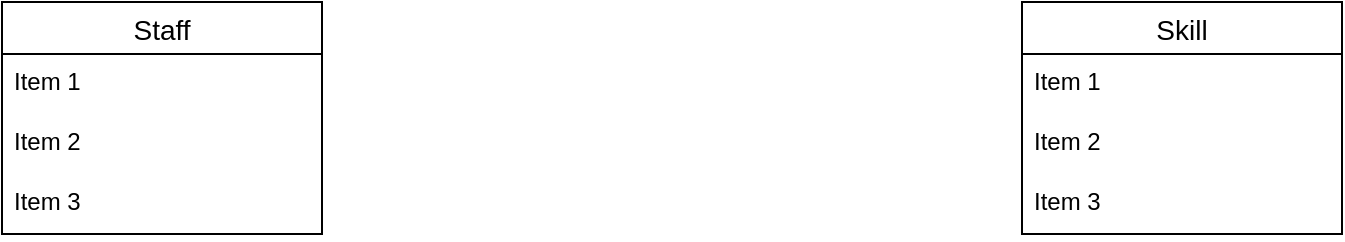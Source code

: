<mxfile version="15.5.2" type="github">
  <diagram id="wT42100JXHaFi7N-X2TF" name="Page-1">
    <mxGraphModel dx="1422" dy="762" grid="1" gridSize="10" guides="1" tooltips="1" connect="1" arrows="1" fold="1" page="1" pageScale="1" pageWidth="850" pageHeight="1100" math="0" shadow="0">
      <root>
        <mxCell id="0" />
        <mxCell id="1" parent="0" />
        <mxCell id="KR1B29o8zHd1SkqNWUOm-1" value="Staff" style="swimlane;fontStyle=0;childLayout=stackLayout;horizontal=1;startSize=26;horizontalStack=0;resizeParent=1;resizeParentMax=0;resizeLast=0;collapsible=1;marginBottom=0;align=center;fontSize=14;" vertex="1" parent="1">
          <mxGeometry x="90" y="200" width="160" height="116" as="geometry" />
        </mxCell>
        <mxCell id="KR1B29o8zHd1SkqNWUOm-2" value="Item 1" style="text;strokeColor=none;fillColor=none;spacingLeft=4;spacingRight=4;overflow=hidden;rotatable=0;points=[[0,0.5],[1,0.5]];portConstraint=eastwest;fontSize=12;" vertex="1" parent="KR1B29o8zHd1SkqNWUOm-1">
          <mxGeometry y="26" width="160" height="30" as="geometry" />
        </mxCell>
        <mxCell id="KR1B29o8zHd1SkqNWUOm-3" value="Item 2" style="text;strokeColor=none;fillColor=none;spacingLeft=4;spacingRight=4;overflow=hidden;rotatable=0;points=[[0,0.5],[1,0.5]];portConstraint=eastwest;fontSize=12;" vertex="1" parent="KR1B29o8zHd1SkqNWUOm-1">
          <mxGeometry y="56" width="160" height="30" as="geometry" />
        </mxCell>
        <mxCell id="KR1B29o8zHd1SkqNWUOm-4" value="Item 3" style="text;strokeColor=none;fillColor=none;spacingLeft=4;spacingRight=4;overflow=hidden;rotatable=0;points=[[0,0.5],[1,0.5]];portConstraint=eastwest;fontSize=12;" vertex="1" parent="KR1B29o8zHd1SkqNWUOm-1">
          <mxGeometry y="86" width="160" height="30" as="geometry" />
        </mxCell>
        <mxCell id="KR1B29o8zHd1SkqNWUOm-5" value="Skill" style="swimlane;fontStyle=0;childLayout=stackLayout;horizontal=1;startSize=26;horizontalStack=0;resizeParent=1;resizeParentMax=0;resizeLast=0;collapsible=1;marginBottom=0;align=center;fontSize=14;" vertex="1" parent="1">
          <mxGeometry x="600" y="200" width="160" height="116" as="geometry" />
        </mxCell>
        <mxCell id="KR1B29o8zHd1SkqNWUOm-6" value="Item 1" style="text;strokeColor=none;fillColor=none;spacingLeft=4;spacingRight=4;overflow=hidden;rotatable=0;points=[[0,0.5],[1,0.5]];portConstraint=eastwest;fontSize=12;" vertex="1" parent="KR1B29o8zHd1SkqNWUOm-5">
          <mxGeometry y="26" width="160" height="30" as="geometry" />
        </mxCell>
        <mxCell id="KR1B29o8zHd1SkqNWUOm-7" value="Item 2" style="text;strokeColor=none;fillColor=none;spacingLeft=4;spacingRight=4;overflow=hidden;rotatable=0;points=[[0,0.5],[1,0.5]];portConstraint=eastwest;fontSize=12;" vertex="1" parent="KR1B29o8zHd1SkqNWUOm-5">
          <mxGeometry y="56" width="160" height="30" as="geometry" />
        </mxCell>
        <mxCell id="KR1B29o8zHd1SkqNWUOm-8" value="Item 3" style="text;strokeColor=none;fillColor=none;spacingLeft=4;spacingRight=4;overflow=hidden;rotatable=0;points=[[0,0.5],[1,0.5]];portConstraint=eastwest;fontSize=12;" vertex="1" parent="KR1B29o8zHd1SkqNWUOm-5">
          <mxGeometry y="86" width="160" height="30" as="geometry" />
        </mxCell>
      </root>
    </mxGraphModel>
  </diagram>
</mxfile>
